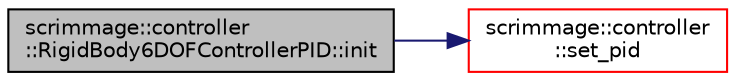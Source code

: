 digraph "scrimmage::controller::RigidBody6DOFControllerPID::init"
{
 // LATEX_PDF_SIZE
  edge [fontname="Helvetica",fontsize="10",labelfontname="Helvetica",labelfontsize="10"];
  node [fontname="Helvetica",fontsize="10",shape=record];
  rankdir="LR";
  Node1 [label="scrimmage::controller\l::RigidBody6DOFControllerPID::init",height=0.2,width=0.4,color="black", fillcolor="grey75", style="filled", fontcolor="black",tooltip=" "];
  Node1 -> Node2 [color="midnightblue",fontsize="10",style="solid",fontname="Helvetica"];
  Node2 [label="scrimmage::controller\l::set_pid",height=0.2,width=0.4,color="red", fillcolor="white", style="filled",URL="$namespacescrimmage_1_1controller.html#a5b7141b6d663554901650d6519554648",tooltip=" "];
}
